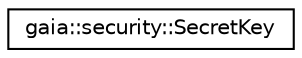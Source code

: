 digraph G
{
  edge [fontname="Helvetica",fontsize="10",labelfontname="Helvetica",labelfontsize="10"];
  node [fontname="Helvetica",fontsize="10",shape=record];
  rankdir=LR;
  Node1 [label="gaia::security::SecretKey",height=0.2,width=0.4,color="black", fillcolor="white", style="filled",URL="$d3/db5/classgaia_1_1security_1_1_secret_key.html",tooltip="Provide interface for symmetrical encryption."];
}
